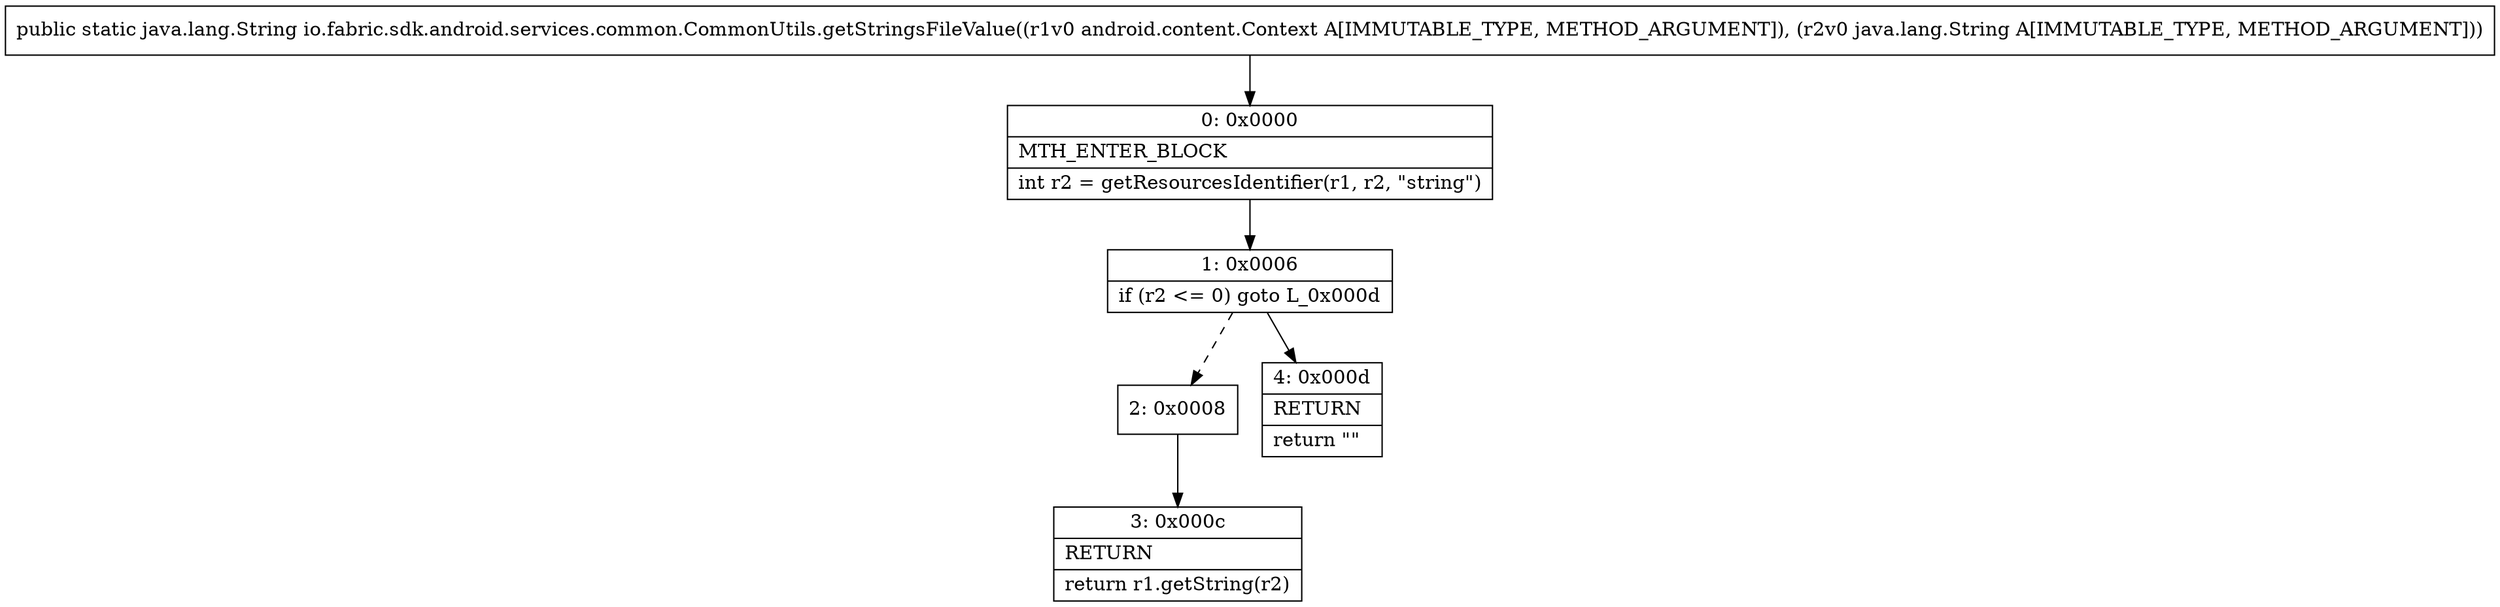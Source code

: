digraph "CFG forio.fabric.sdk.android.services.common.CommonUtils.getStringsFileValue(Landroid\/content\/Context;Ljava\/lang\/String;)Ljava\/lang\/String;" {
Node_0 [shape=record,label="{0\:\ 0x0000|MTH_ENTER_BLOCK\l|int r2 = getResourcesIdentifier(r1, r2, \"string\")\l}"];
Node_1 [shape=record,label="{1\:\ 0x0006|if (r2 \<= 0) goto L_0x000d\l}"];
Node_2 [shape=record,label="{2\:\ 0x0008}"];
Node_3 [shape=record,label="{3\:\ 0x000c|RETURN\l|return r1.getString(r2)\l}"];
Node_4 [shape=record,label="{4\:\ 0x000d|RETURN\l|return \"\"\l}"];
MethodNode[shape=record,label="{public static java.lang.String io.fabric.sdk.android.services.common.CommonUtils.getStringsFileValue((r1v0 android.content.Context A[IMMUTABLE_TYPE, METHOD_ARGUMENT]), (r2v0 java.lang.String A[IMMUTABLE_TYPE, METHOD_ARGUMENT])) }"];
MethodNode -> Node_0;
Node_0 -> Node_1;
Node_1 -> Node_2[style=dashed];
Node_1 -> Node_4;
Node_2 -> Node_3;
}


